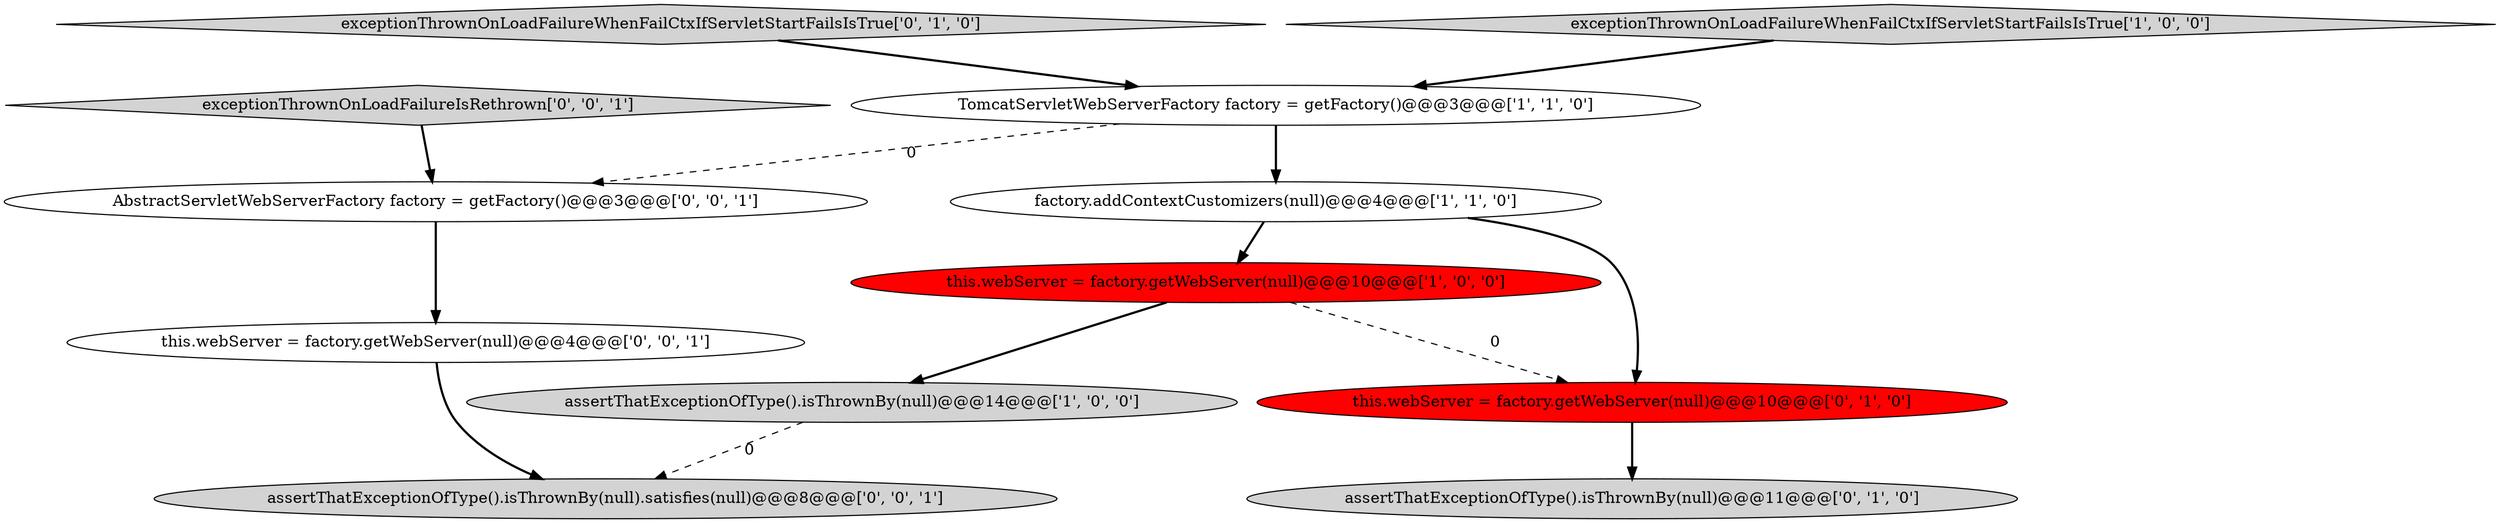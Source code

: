 digraph {
9 [style = filled, label = "assertThatExceptionOfType().isThrownBy(null).satisfies(null)@@@8@@@['0', '0', '1']", fillcolor = lightgray, shape = ellipse image = "AAA0AAABBB3BBB"];
4 [style = filled, label = "assertThatExceptionOfType().isThrownBy(null)@@@14@@@['1', '0', '0']", fillcolor = lightgray, shape = ellipse image = "AAA0AAABBB1BBB"];
7 [style = filled, label = "assertThatExceptionOfType().isThrownBy(null)@@@11@@@['0', '1', '0']", fillcolor = lightgray, shape = ellipse image = "AAA0AAABBB2BBB"];
2 [style = filled, label = "TomcatServletWebServerFactory factory = getFactory()@@@3@@@['1', '1', '0']", fillcolor = white, shape = ellipse image = "AAA0AAABBB1BBB"];
10 [style = filled, label = "AbstractServletWebServerFactory factory = getFactory()@@@3@@@['0', '0', '1']", fillcolor = white, shape = ellipse image = "AAA0AAABBB3BBB"];
8 [style = filled, label = "exceptionThrownOnLoadFailureIsRethrown['0', '0', '1']", fillcolor = lightgray, shape = diamond image = "AAA0AAABBB3BBB"];
5 [style = filled, label = "this.webServer = factory.getWebServer(null)@@@10@@@['0', '1', '0']", fillcolor = red, shape = ellipse image = "AAA1AAABBB2BBB"];
3 [style = filled, label = "this.webServer = factory.getWebServer(null)@@@10@@@['1', '0', '0']", fillcolor = red, shape = ellipse image = "AAA1AAABBB1BBB"];
0 [style = filled, label = "factory.addContextCustomizers(null)@@@4@@@['1', '1', '0']", fillcolor = white, shape = ellipse image = "AAA0AAABBB1BBB"];
6 [style = filled, label = "exceptionThrownOnLoadFailureWhenFailCtxIfServletStartFailsIsTrue['0', '1', '0']", fillcolor = lightgray, shape = diamond image = "AAA0AAABBB2BBB"];
11 [style = filled, label = "this.webServer = factory.getWebServer(null)@@@4@@@['0', '0', '1']", fillcolor = white, shape = ellipse image = "AAA0AAABBB3BBB"];
1 [style = filled, label = "exceptionThrownOnLoadFailureWhenFailCtxIfServletStartFailsIsTrue['1', '0', '0']", fillcolor = lightgray, shape = diamond image = "AAA0AAABBB1BBB"];
0->3 [style = bold, label=""];
3->5 [style = dashed, label="0"];
5->7 [style = bold, label=""];
8->10 [style = bold, label=""];
4->9 [style = dashed, label="0"];
1->2 [style = bold, label=""];
2->0 [style = bold, label=""];
10->11 [style = bold, label=""];
11->9 [style = bold, label=""];
3->4 [style = bold, label=""];
2->10 [style = dashed, label="0"];
0->5 [style = bold, label=""];
6->2 [style = bold, label=""];
}
